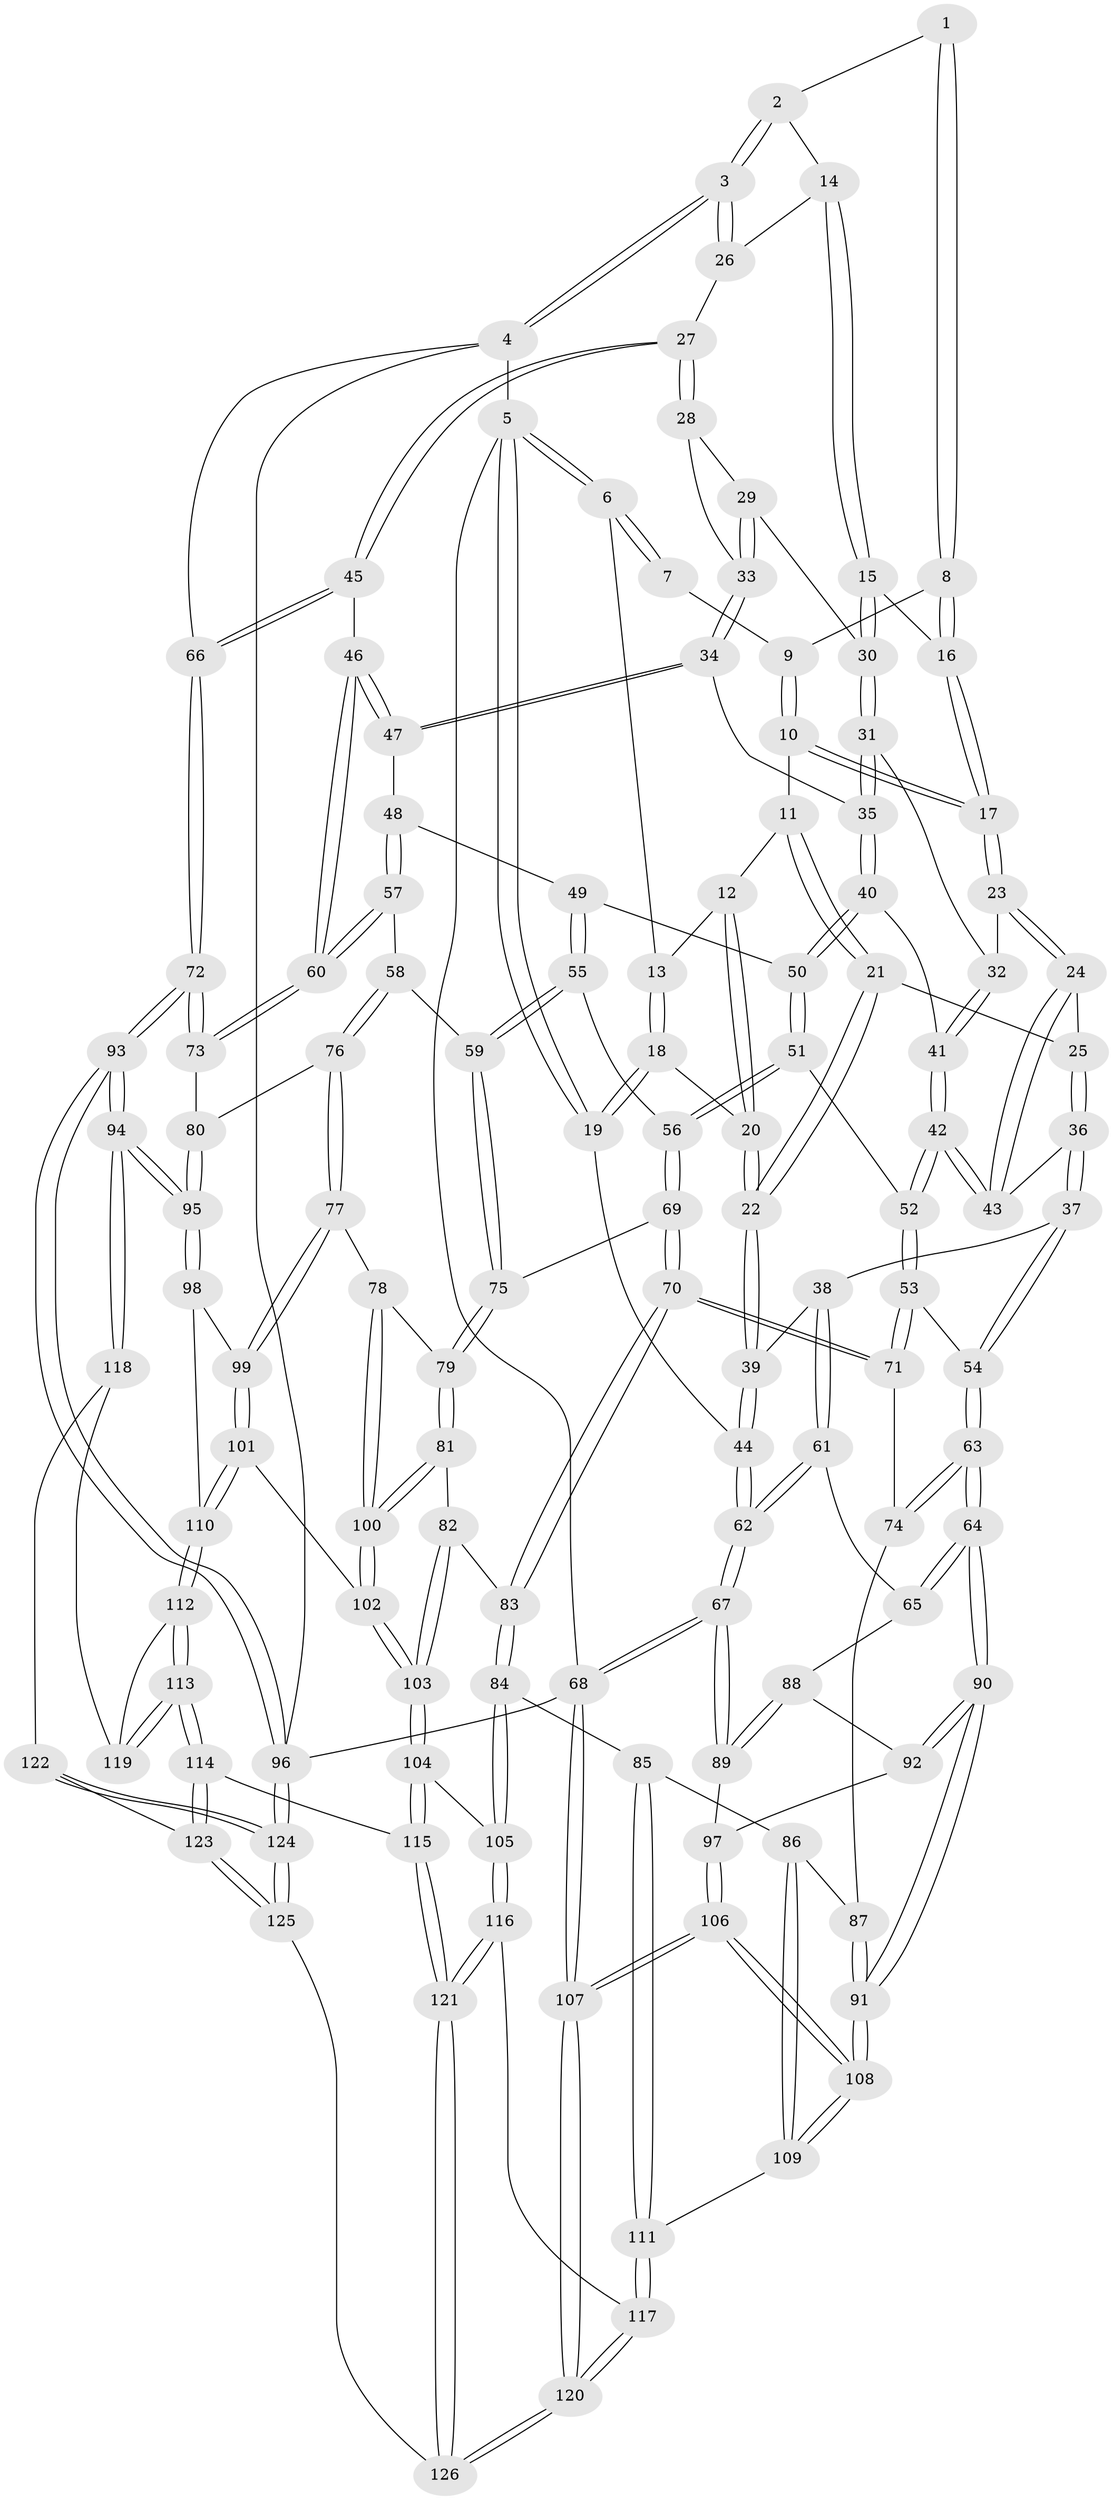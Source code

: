 // coarse degree distribution, {3: 0.43243243243243246, 6: 0.13513513513513514, 4: 0.16216216216216217, 5: 0.13513513513513514, 7: 0.08108108108108109, 1: 0.02702702702702703, 9: 0.02702702702702703}
// Generated by graph-tools (version 1.1) at 2025/06/03/04/25 22:06:17]
// undirected, 126 vertices, 312 edges
graph export_dot {
graph [start="1"]
  node [color=gray90,style=filled];
  1 [pos="+0.5918788157790448+0"];
  2 [pos="+0.9225491345145076+0"];
  3 [pos="+1+0"];
  4 [pos="+1+0"];
  5 [pos="+0+0"];
  6 [pos="+0.3281391874467294+0"];
  7 [pos="+0.4292902779485955+0"];
  8 [pos="+0.6519083842867042+0.07961689002563639"];
  9 [pos="+0.5679674941772075+0.05461540402258502"];
  10 [pos="+0.5306963460511165+0.16445410559055865"];
  11 [pos="+0.4627182440076283+0.15649258348094636"];
  12 [pos="+0.35361677322711715+0.04381363603578474"];
  13 [pos="+0.33041974426686543+0"];
  14 [pos="+0.800169940315506+0.08739592504354929"];
  15 [pos="+0.7887110217791583+0.10183546647386092"];
  16 [pos="+0.6706444226381391+0.09181052308457882"];
  17 [pos="+0.5624366549050037+0.18860927743328318"];
  18 [pos="+0.15045293460486067+0.19116943164771635"];
  19 [pos="+0+0.2342268809540612"];
  20 [pos="+0.2979354008778719+0.28555341404035806"];
  21 [pos="+0.42771214901951504+0.2660864689778727"];
  22 [pos="+0.3012530202711417+0.2937121226770828"];
  23 [pos="+0.5948813318738003+0.25443370502718377"];
  24 [pos="+0.5854218610382744+0.2651346662389074"];
  25 [pos="+0.42938158204681265+0.2674116764460905"];
  26 [pos="+0.9287478882060963+0.1681920116980636"];
  27 [pos="+1+0.34018891333184703"];
  28 [pos="+0.911925415214181+0.2799675447449859"];
  29 [pos="+0.7904718882699168+0.15580737739820016"];
  30 [pos="+0.7832105141676675+0.13431974922210835"];
  31 [pos="+0.6556977792147543+0.24599527455732054"];
  32 [pos="+0.6097030252069018+0.25615791072892274"];
  33 [pos="+0.786472903308119+0.3306625887472307"];
  34 [pos="+0.777730999799265+0.34861640864827087"];
  35 [pos="+0.7627319003211276+0.3531072259056349"];
  36 [pos="+0.4923122990084629+0.3790981364346227"];
  37 [pos="+0.3209693891880925+0.4428888203746456"];
  38 [pos="+0.29073765875101937+0.4156329074397989"];
  39 [pos="+0.281718668492732+0.3927440718508452"];
  40 [pos="+0.7155118711405818+0.3960398916702239"];
  41 [pos="+0.6618461916601219+0.36087991628642196"];
  42 [pos="+0.5374229863576754+0.39837313086310777"];
  43 [pos="+0.5295548779612841+0.38673411137138913"];
  44 [pos="+0+0.30793176323807553"];
  45 [pos="+1+0.35163832540627243"];
  46 [pos="+0.8963873503434596+0.44264560546528603"];
  47 [pos="+0.8959140684803515+0.44256648616961025"];
  48 [pos="+0.8283716297171814+0.47805251515982333"];
  49 [pos="+0.7599783993939382+0.4738104836240157"];
  50 [pos="+0.7063956458652283+0.4239062575350543"];
  51 [pos="+0.6131976679325435+0.503904742067247"];
  52 [pos="+0.5726969026574316+0.4868671591844541"];
  53 [pos="+0.4747544541085313+0.5467831917167003"];
  54 [pos="+0.3496518919229641+0.5179830906561828"];
  55 [pos="+0.7410760490479484+0.5743497573444022"];
  56 [pos="+0.6135880787456405+0.5046320368194194"];
  57 [pos="+0.7870738367695286+0.5664334201984084"];
  58 [pos="+0.7479662845016993+0.580814756675216"];
  59 [pos="+0.7462976967830875+0.5804236078411635"];
  60 [pos="+0.8873885474559813+0.5878084432768674"];
  61 [pos="+0.11068212016883901+0.5559414248836776"];
  62 [pos="+0+0.5093577834681752"];
  63 [pos="+0.30960247320097545+0.6305510943006511"];
  64 [pos="+0.28458765930910707+0.6717849637215023"];
  65 [pos="+0.18113597057385056+0.6345826549116567"];
  66 [pos="+1+0.3570765552290368"];
  67 [pos="+0+0.6911467061711116"];
  68 [pos="+0+1"];
  69 [pos="+0.6078517536777361+0.6360812632009395"];
  70 [pos="+0.6006269851271275+0.6472546151343822"];
  71 [pos="+0.4899624554315984+0.6302252781733049"];
  72 [pos="+1+0.5774803986816398"];
  73 [pos="+0.9112246579990104+0.6307814183890296"];
  74 [pos="+0.47957618551684356+0.6496798129345269"];
  75 [pos="+0.7006768455203349+0.6413286224810923"];
  76 [pos="+0.8181426906114304+0.6956373767597949"];
  77 [pos="+0.816636898168541+0.697491286828077"];
  78 [pos="+0.7980653355851707+0.7072502406685005"];
  79 [pos="+0.7149726470678671+0.7039068039503352"];
  80 [pos="+0.8881456960552355+0.6707934532412883"];
  81 [pos="+0.6917175475769913+0.7264984910592671"];
  82 [pos="+0.6528335950970533+0.7442365161576882"];
  83 [pos="+0.6024745520717898+0.7519519239164196"];
  84 [pos="+0.5757946116229072+0.7841969656572827"];
  85 [pos="+0.559448463561084+0.7835326859671164"];
  86 [pos="+0.5249786124377563+0.7690782745754797"];
  87 [pos="+0.4770871850962027+0.6740292333737393"];
  88 [pos="+0.14158408290240315+0.6819977445117189"];
  89 [pos="+0.028550103845236204+0.7338053251024491"];
  90 [pos="+0.3019961378556207+0.7433982765841674"];
  91 [pos="+0.30568857484419604+0.7545088019861584"];
  92 [pos="+0.1392395144314648+0.7405060440831037"];
  93 [pos="+1+0.9138911301563681"];
  94 [pos="+1+0.8366633722469039"];
  95 [pos="+0.9654978932117163+0.8121162798368488"];
  96 [pos="+1+1"];
  97 [pos="+0.11038723795908147+0.791357499471856"];
  98 [pos="+0.8910138408953958+0.8123352165077956"];
  99 [pos="+0.8467853990952957+0.7932631856411536"];
  100 [pos="+0.761186891626461+0.8000428307051453"];
  101 [pos="+0.7839930524485862+0.8267717155911769"];
  102 [pos="+0.7609781705409834+0.8251977532095811"];
  103 [pos="+0.7474896916780802+0.8369726961313609"];
  104 [pos="+0.7244869507414149+0.8729350565523648"];
  105 [pos="+0.5965984822152003+0.8254300878640665"];
  106 [pos="+0.22792301318457192+0.9816462944414645"];
  107 [pos="+0.18662669813395213+1"];
  108 [pos="+0.30975409659905584+0.7934090636106922"];
  109 [pos="+0.3735490584724335+0.7957473839033099"];
  110 [pos="+0.8351923035477323+0.8680757965448249"];
  111 [pos="+0.4835602926050925+0.8792588688637277"];
  112 [pos="+0.83525799667245+0.8684379645348455"];
  113 [pos="+0.750550930027782+0.9162722250378238"];
  114 [pos="+0.7358409907962296+0.921508499578514"];
  115 [pos="+0.7305842755281893+0.9136598861286965"];
  116 [pos="+0.5851552582144064+0.9288743120749767"];
  117 [pos="+0.48198572239096393+0.8900034197293484"];
  118 [pos="+0.8673309505869738+0.9186294387483541"];
  119 [pos="+0.8471898640068382+0.8953539998853551"];
  120 [pos="+0.23195940682246768+1"];
  121 [pos="+0.5889278962184841+0.9533932776188091"];
  122 [pos="+0.8672622379876656+0.9188793081677386"];
  123 [pos="+0.7651339870261976+1"];
  124 [pos="+1+1"];
  125 [pos="+0.7574728361636494+1"];
  126 [pos="+0.5137671568149698+1"];
  1 -- 2;
  1 -- 8;
  1 -- 8;
  2 -- 3;
  2 -- 3;
  2 -- 14;
  3 -- 4;
  3 -- 4;
  3 -- 26;
  3 -- 26;
  4 -- 5;
  4 -- 66;
  4 -- 96;
  5 -- 6;
  5 -- 6;
  5 -- 19;
  5 -- 19;
  5 -- 68;
  6 -- 7;
  6 -- 7;
  6 -- 13;
  7 -- 9;
  8 -- 9;
  8 -- 16;
  8 -- 16;
  9 -- 10;
  9 -- 10;
  10 -- 11;
  10 -- 17;
  10 -- 17;
  11 -- 12;
  11 -- 21;
  11 -- 21;
  12 -- 13;
  12 -- 20;
  12 -- 20;
  13 -- 18;
  13 -- 18;
  14 -- 15;
  14 -- 15;
  14 -- 26;
  15 -- 16;
  15 -- 30;
  15 -- 30;
  16 -- 17;
  16 -- 17;
  17 -- 23;
  17 -- 23;
  18 -- 19;
  18 -- 19;
  18 -- 20;
  19 -- 44;
  20 -- 22;
  20 -- 22;
  21 -- 22;
  21 -- 22;
  21 -- 25;
  22 -- 39;
  22 -- 39;
  23 -- 24;
  23 -- 24;
  23 -- 32;
  24 -- 25;
  24 -- 43;
  24 -- 43;
  25 -- 36;
  25 -- 36;
  26 -- 27;
  27 -- 28;
  27 -- 28;
  27 -- 45;
  27 -- 45;
  28 -- 29;
  28 -- 33;
  29 -- 30;
  29 -- 33;
  29 -- 33;
  30 -- 31;
  30 -- 31;
  31 -- 32;
  31 -- 35;
  31 -- 35;
  32 -- 41;
  32 -- 41;
  33 -- 34;
  33 -- 34;
  34 -- 35;
  34 -- 47;
  34 -- 47;
  35 -- 40;
  35 -- 40;
  36 -- 37;
  36 -- 37;
  36 -- 43;
  37 -- 38;
  37 -- 54;
  37 -- 54;
  38 -- 39;
  38 -- 61;
  38 -- 61;
  39 -- 44;
  39 -- 44;
  40 -- 41;
  40 -- 50;
  40 -- 50;
  41 -- 42;
  41 -- 42;
  42 -- 43;
  42 -- 43;
  42 -- 52;
  42 -- 52;
  44 -- 62;
  44 -- 62;
  45 -- 46;
  45 -- 66;
  45 -- 66;
  46 -- 47;
  46 -- 47;
  46 -- 60;
  46 -- 60;
  47 -- 48;
  48 -- 49;
  48 -- 57;
  48 -- 57;
  49 -- 50;
  49 -- 55;
  49 -- 55;
  50 -- 51;
  50 -- 51;
  51 -- 52;
  51 -- 56;
  51 -- 56;
  52 -- 53;
  52 -- 53;
  53 -- 54;
  53 -- 71;
  53 -- 71;
  54 -- 63;
  54 -- 63;
  55 -- 56;
  55 -- 59;
  55 -- 59;
  56 -- 69;
  56 -- 69;
  57 -- 58;
  57 -- 60;
  57 -- 60;
  58 -- 59;
  58 -- 76;
  58 -- 76;
  59 -- 75;
  59 -- 75;
  60 -- 73;
  60 -- 73;
  61 -- 62;
  61 -- 62;
  61 -- 65;
  62 -- 67;
  62 -- 67;
  63 -- 64;
  63 -- 64;
  63 -- 74;
  63 -- 74;
  64 -- 65;
  64 -- 65;
  64 -- 90;
  64 -- 90;
  65 -- 88;
  66 -- 72;
  66 -- 72;
  67 -- 68;
  67 -- 68;
  67 -- 89;
  67 -- 89;
  68 -- 107;
  68 -- 107;
  68 -- 96;
  69 -- 70;
  69 -- 70;
  69 -- 75;
  70 -- 71;
  70 -- 71;
  70 -- 83;
  70 -- 83;
  71 -- 74;
  72 -- 73;
  72 -- 73;
  72 -- 93;
  72 -- 93;
  73 -- 80;
  74 -- 87;
  75 -- 79;
  75 -- 79;
  76 -- 77;
  76 -- 77;
  76 -- 80;
  77 -- 78;
  77 -- 99;
  77 -- 99;
  78 -- 79;
  78 -- 100;
  78 -- 100;
  79 -- 81;
  79 -- 81;
  80 -- 95;
  80 -- 95;
  81 -- 82;
  81 -- 100;
  81 -- 100;
  82 -- 83;
  82 -- 103;
  82 -- 103;
  83 -- 84;
  83 -- 84;
  84 -- 85;
  84 -- 105;
  84 -- 105;
  85 -- 86;
  85 -- 111;
  85 -- 111;
  86 -- 87;
  86 -- 109;
  86 -- 109;
  87 -- 91;
  87 -- 91;
  88 -- 89;
  88 -- 89;
  88 -- 92;
  89 -- 97;
  90 -- 91;
  90 -- 91;
  90 -- 92;
  90 -- 92;
  91 -- 108;
  91 -- 108;
  92 -- 97;
  93 -- 94;
  93 -- 94;
  93 -- 96;
  93 -- 96;
  94 -- 95;
  94 -- 95;
  94 -- 118;
  94 -- 118;
  95 -- 98;
  95 -- 98;
  96 -- 124;
  96 -- 124;
  97 -- 106;
  97 -- 106;
  98 -- 99;
  98 -- 110;
  99 -- 101;
  99 -- 101;
  100 -- 102;
  100 -- 102;
  101 -- 102;
  101 -- 110;
  101 -- 110;
  102 -- 103;
  102 -- 103;
  103 -- 104;
  103 -- 104;
  104 -- 105;
  104 -- 115;
  104 -- 115;
  105 -- 116;
  105 -- 116;
  106 -- 107;
  106 -- 107;
  106 -- 108;
  106 -- 108;
  107 -- 120;
  107 -- 120;
  108 -- 109;
  108 -- 109;
  109 -- 111;
  110 -- 112;
  110 -- 112;
  111 -- 117;
  111 -- 117;
  112 -- 113;
  112 -- 113;
  112 -- 119;
  113 -- 114;
  113 -- 114;
  113 -- 119;
  113 -- 119;
  114 -- 115;
  114 -- 123;
  114 -- 123;
  115 -- 121;
  115 -- 121;
  116 -- 117;
  116 -- 121;
  116 -- 121;
  117 -- 120;
  117 -- 120;
  118 -- 119;
  118 -- 122;
  120 -- 126;
  120 -- 126;
  121 -- 126;
  121 -- 126;
  122 -- 123;
  122 -- 124;
  122 -- 124;
  123 -- 125;
  123 -- 125;
  124 -- 125;
  124 -- 125;
  125 -- 126;
}

